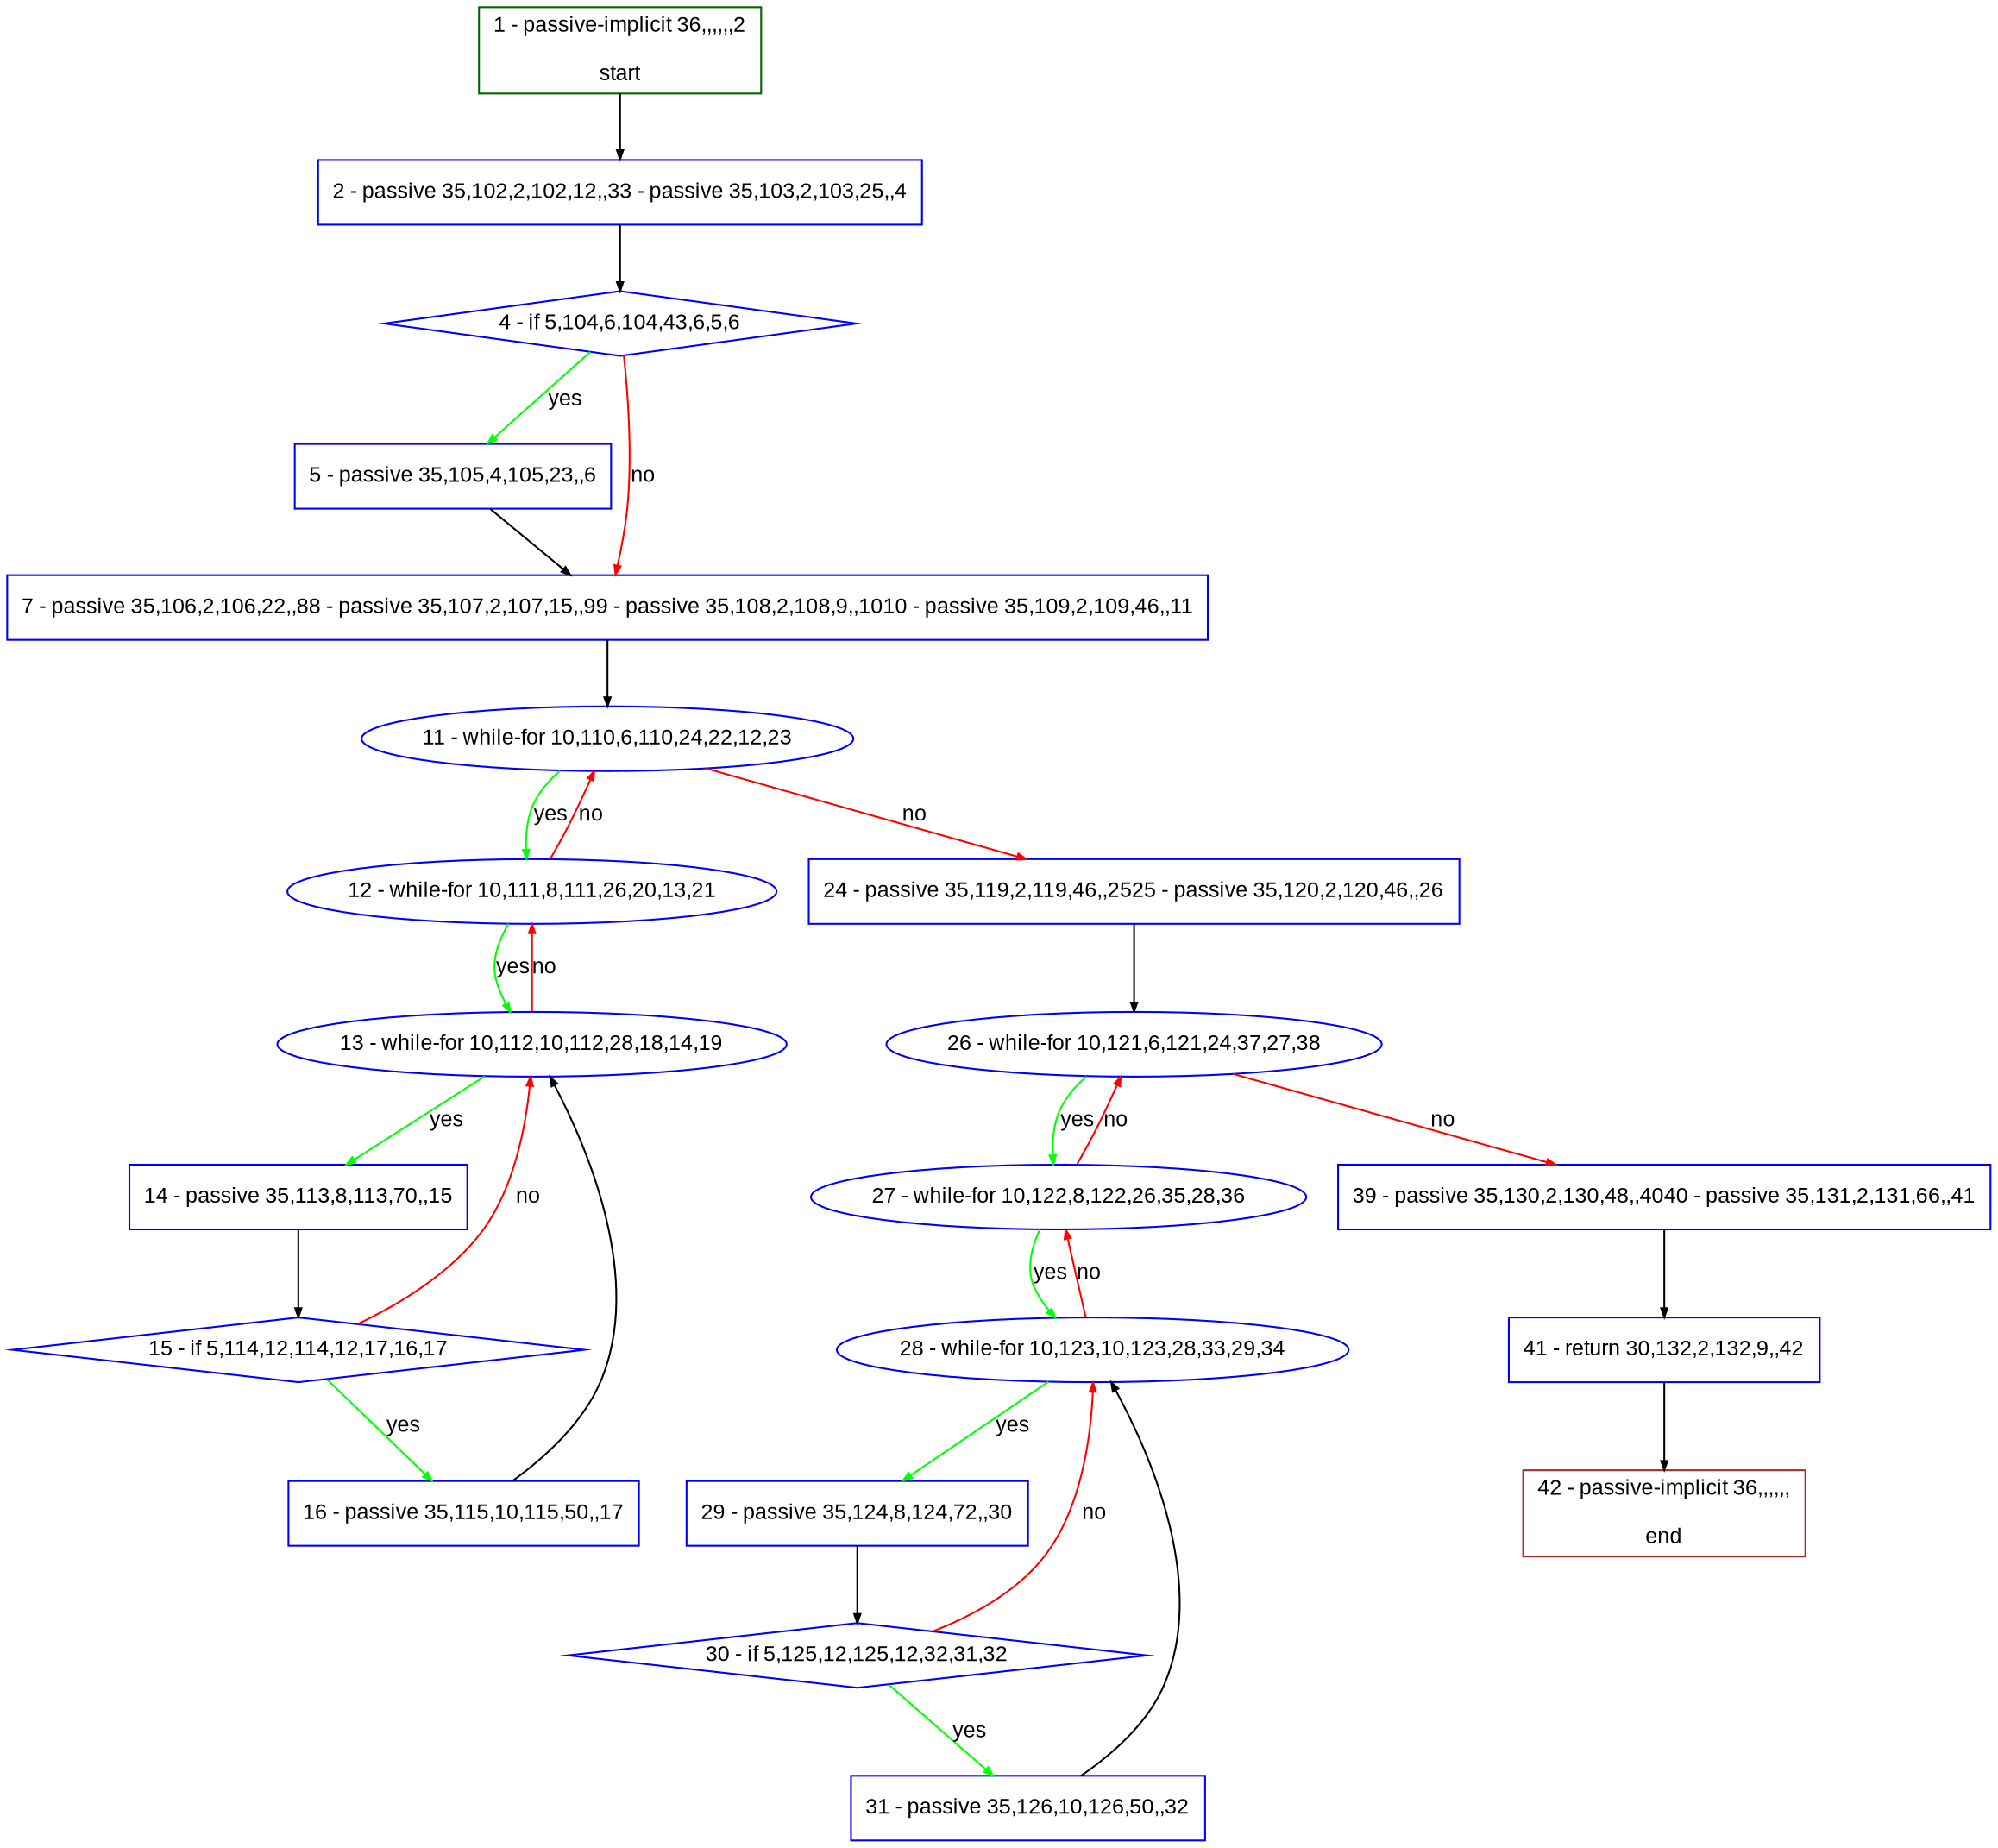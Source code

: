 digraph "" {
  graph [pack="true", label="", fontsize="12", packmode="clust", fontname="Arial", fillcolor="#FFFFCC", bgcolor="white", style="rounded,filled", compound="true"];
  node [node_initialized="no", label="", color="grey", fontsize="12", fillcolor="white", fontname="Arial", style="filled", shape="rectangle", compound="true", fixedsize="false"];
  edge [fontcolor="black", arrowhead="normal", arrowtail="none", arrowsize="0.5", ltail="", label="", color="black", fontsize="12", lhead="", fontname="Arial", dir="forward", compound="true"];
  __N1 [label="2 - passive 35,102,2,102,12,,33 - passive 35,103,2,103,25,,4", color="#0000ff", fillcolor="#ffffff", style="filled", shape="box"];
  __N2 [label="1 - passive-implicit 36,,,,,,2\n\nstart", color="#006400", fillcolor="#ffffff", style="filled", shape="box"];
  __N3 [label="4 - if 5,104,6,104,43,6,5,6", color="#0000ff", fillcolor="#ffffff", style="filled", shape="diamond"];
  __N4 [label="5 - passive 35,105,4,105,23,,6", color="#0000ff", fillcolor="#ffffff", style="filled", shape="box"];
  __N5 [label="7 - passive 35,106,2,106,22,,88 - passive 35,107,2,107,15,,99 - passive 35,108,2,108,9,,1010 - passive 35,109,2,109,46,,11", color="#0000ff", fillcolor="#ffffff", style="filled", shape="box"];
  __N6 [label="11 - while-for 10,110,6,110,24,22,12,23", color="#0000ff", fillcolor="#ffffff", style="filled", shape="oval"];
  __N7 [label="12 - while-for 10,111,8,111,26,20,13,21", color="#0000ff", fillcolor="#ffffff", style="filled", shape="oval"];
  __N8 [label="24 - passive 35,119,2,119,46,,2525 - passive 35,120,2,120,46,,26", color="#0000ff", fillcolor="#ffffff", style="filled", shape="box"];
  __N9 [label="13 - while-for 10,112,10,112,28,18,14,19", color="#0000ff", fillcolor="#ffffff", style="filled", shape="oval"];
  __N10 [label="14 - passive 35,113,8,113,70,,15", color="#0000ff", fillcolor="#ffffff", style="filled", shape="box"];
  __N11 [label="15 - if 5,114,12,114,12,17,16,17", color="#0000ff", fillcolor="#ffffff", style="filled", shape="diamond"];
  __N12 [label="16 - passive 35,115,10,115,50,,17", color="#0000ff", fillcolor="#ffffff", style="filled", shape="box"];
  __N13 [label="26 - while-for 10,121,6,121,24,37,27,38", color="#0000ff", fillcolor="#ffffff", style="filled", shape="oval"];
  __N14 [label="27 - while-for 10,122,8,122,26,35,28,36", color="#0000ff", fillcolor="#ffffff", style="filled", shape="oval"];
  __N15 [label="39 - passive 35,130,2,130,48,,4040 - passive 35,131,2,131,66,,41", color="#0000ff", fillcolor="#ffffff", style="filled", shape="box"];
  __N16 [label="28 - while-for 10,123,10,123,28,33,29,34", color="#0000ff", fillcolor="#ffffff", style="filled", shape="oval"];
  __N17 [label="29 - passive 35,124,8,124,72,,30", color="#0000ff", fillcolor="#ffffff", style="filled", shape="box"];
  __N18 [label="30 - if 5,125,12,125,12,32,31,32", color="#0000ff", fillcolor="#ffffff", style="filled", shape="diamond"];
  __N19 [label="31 - passive 35,126,10,126,50,,32", color="#0000ff", fillcolor="#ffffff", style="filled", shape="box"];
  __N20 [label="41 - return 30,132,2,132,9,,42", color="#0000ff", fillcolor="#ffffff", style="filled", shape="box"];
  __N21 [label="42 - passive-implicit 36,,,,,,\n\nend", color="#a52a2a", fillcolor="#ffffff", style="filled", shape="box"];
  __N2 -> __N1 [arrowhead="normal", arrowtail="none", color="#000000", label="", dir="forward"];
  __N1 -> __N3 [arrowhead="normal", arrowtail="none", color="#000000", label="", dir="forward"];
  __N3 -> __N4 [arrowhead="normal", arrowtail="none", color="#00ff00", label="yes", dir="forward"];
  __N3 -> __N5 [arrowhead="normal", arrowtail="none", color="#ff0000", label="no", dir="forward"];
  __N4 -> __N5 [arrowhead="normal", arrowtail="none", color="#000000", label="", dir="forward"];
  __N5 -> __N6 [arrowhead="normal", arrowtail="none", color="#000000", label="", dir="forward"];
  __N6 -> __N7 [arrowhead="normal", arrowtail="none", color="#00ff00", label="yes", dir="forward"];
  __N7 -> __N6 [arrowhead="normal", arrowtail="none", color="#ff0000", label="no", dir="forward"];
  __N6 -> __N8 [arrowhead="normal", arrowtail="none", color="#ff0000", label="no", dir="forward"];
  __N7 -> __N9 [arrowhead="normal", arrowtail="none", color="#00ff00", label="yes", dir="forward"];
  __N9 -> __N7 [arrowhead="normal", arrowtail="none", color="#ff0000", label="no", dir="forward"];
  __N9 -> __N10 [arrowhead="normal", arrowtail="none", color="#00ff00", label="yes", dir="forward"];
  __N10 -> __N11 [arrowhead="normal", arrowtail="none", color="#000000", label="", dir="forward"];
  __N11 -> __N9 [arrowhead="normal", arrowtail="none", color="#ff0000", label="no", dir="forward"];
  __N11 -> __N12 [arrowhead="normal", arrowtail="none", color="#00ff00", label="yes", dir="forward"];
  __N12 -> __N9 [arrowhead="normal", arrowtail="none", color="#000000", label="", dir="forward"];
  __N8 -> __N13 [arrowhead="normal", arrowtail="none", color="#000000", label="", dir="forward"];
  __N13 -> __N14 [arrowhead="normal", arrowtail="none", color="#00ff00", label="yes", dir="forward"];
  __N14 -> __N13 [arrowhead="normal", arrowtail="none", color="#ff0000", label="no", dir="forward"];
  __N13 -> __N15 [arrowhead="normal", arrowtail="none", color="#ff0000", label="no", dir="forward"];
  __N14 -> __N16 [arrowhead="normal", arrowtail="none", color="#00ff00", label="yes", dir="forward"];
  __N16 -> __N14 [arrowhead="normal", arrowtail="none", color="#ff0000", label="no", dir="forward"];
  __N16 -> __N17 [arrowhead="normal", arrowtail="none", color="#00ff00", label="yes", dir="forward"];
  __N17 -> __N18 [arrowhead="normal", arrowtail="none", color="#000000", label="", dir="forward"];
  __N18 -> __N16 [arrowhead="normal", arrowtail="none", color="#ff0000", label="no", dir="forward"];
  __N18 -> __N19 [arrowhead="normal", arrowtail="none", color="#00ff00", label="yes", dir="forward"];
  __N19 -> __N16 [arrowhead="normal", arrowtail="none", color="#000000", label="", dir="forward"];
  __N15 -> __N20 [arrowhead="normal", arrowtail="none", color="#000000", label="", dir="forward"];
  __N20 -> __N21 [arrowhead="normal", arrowtail="none", color="#000000", label="", dir="forward"];
}
